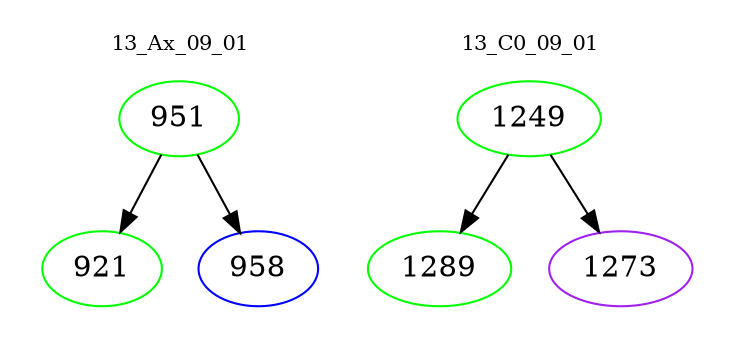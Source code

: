 digraph{
subgraph cluster_0 {
color = white
label = "13_Ax_09_01";
fontsize=10;
T0_951 [label="951", color="green"]
T0_951 -> T0_921 [color="black"]
T0_921 [label="921", color="green"]
T0_951 -> T0_958 [color="black"]
T0_958 [label="958", color="blue"]
}
subgraph cluster_1 {
color = white
label = "13_C0_09_01";
fontsize=10;
T1_1249 [label="1249", color="green"]
T1_1249 -> T1_1289 [color="black"]
T1_1289 [label="1289", color="green"]
T1_1249 -> T1_1273 [color="black"]
T1_1273 [label="1273", color="purple"]
}
}
